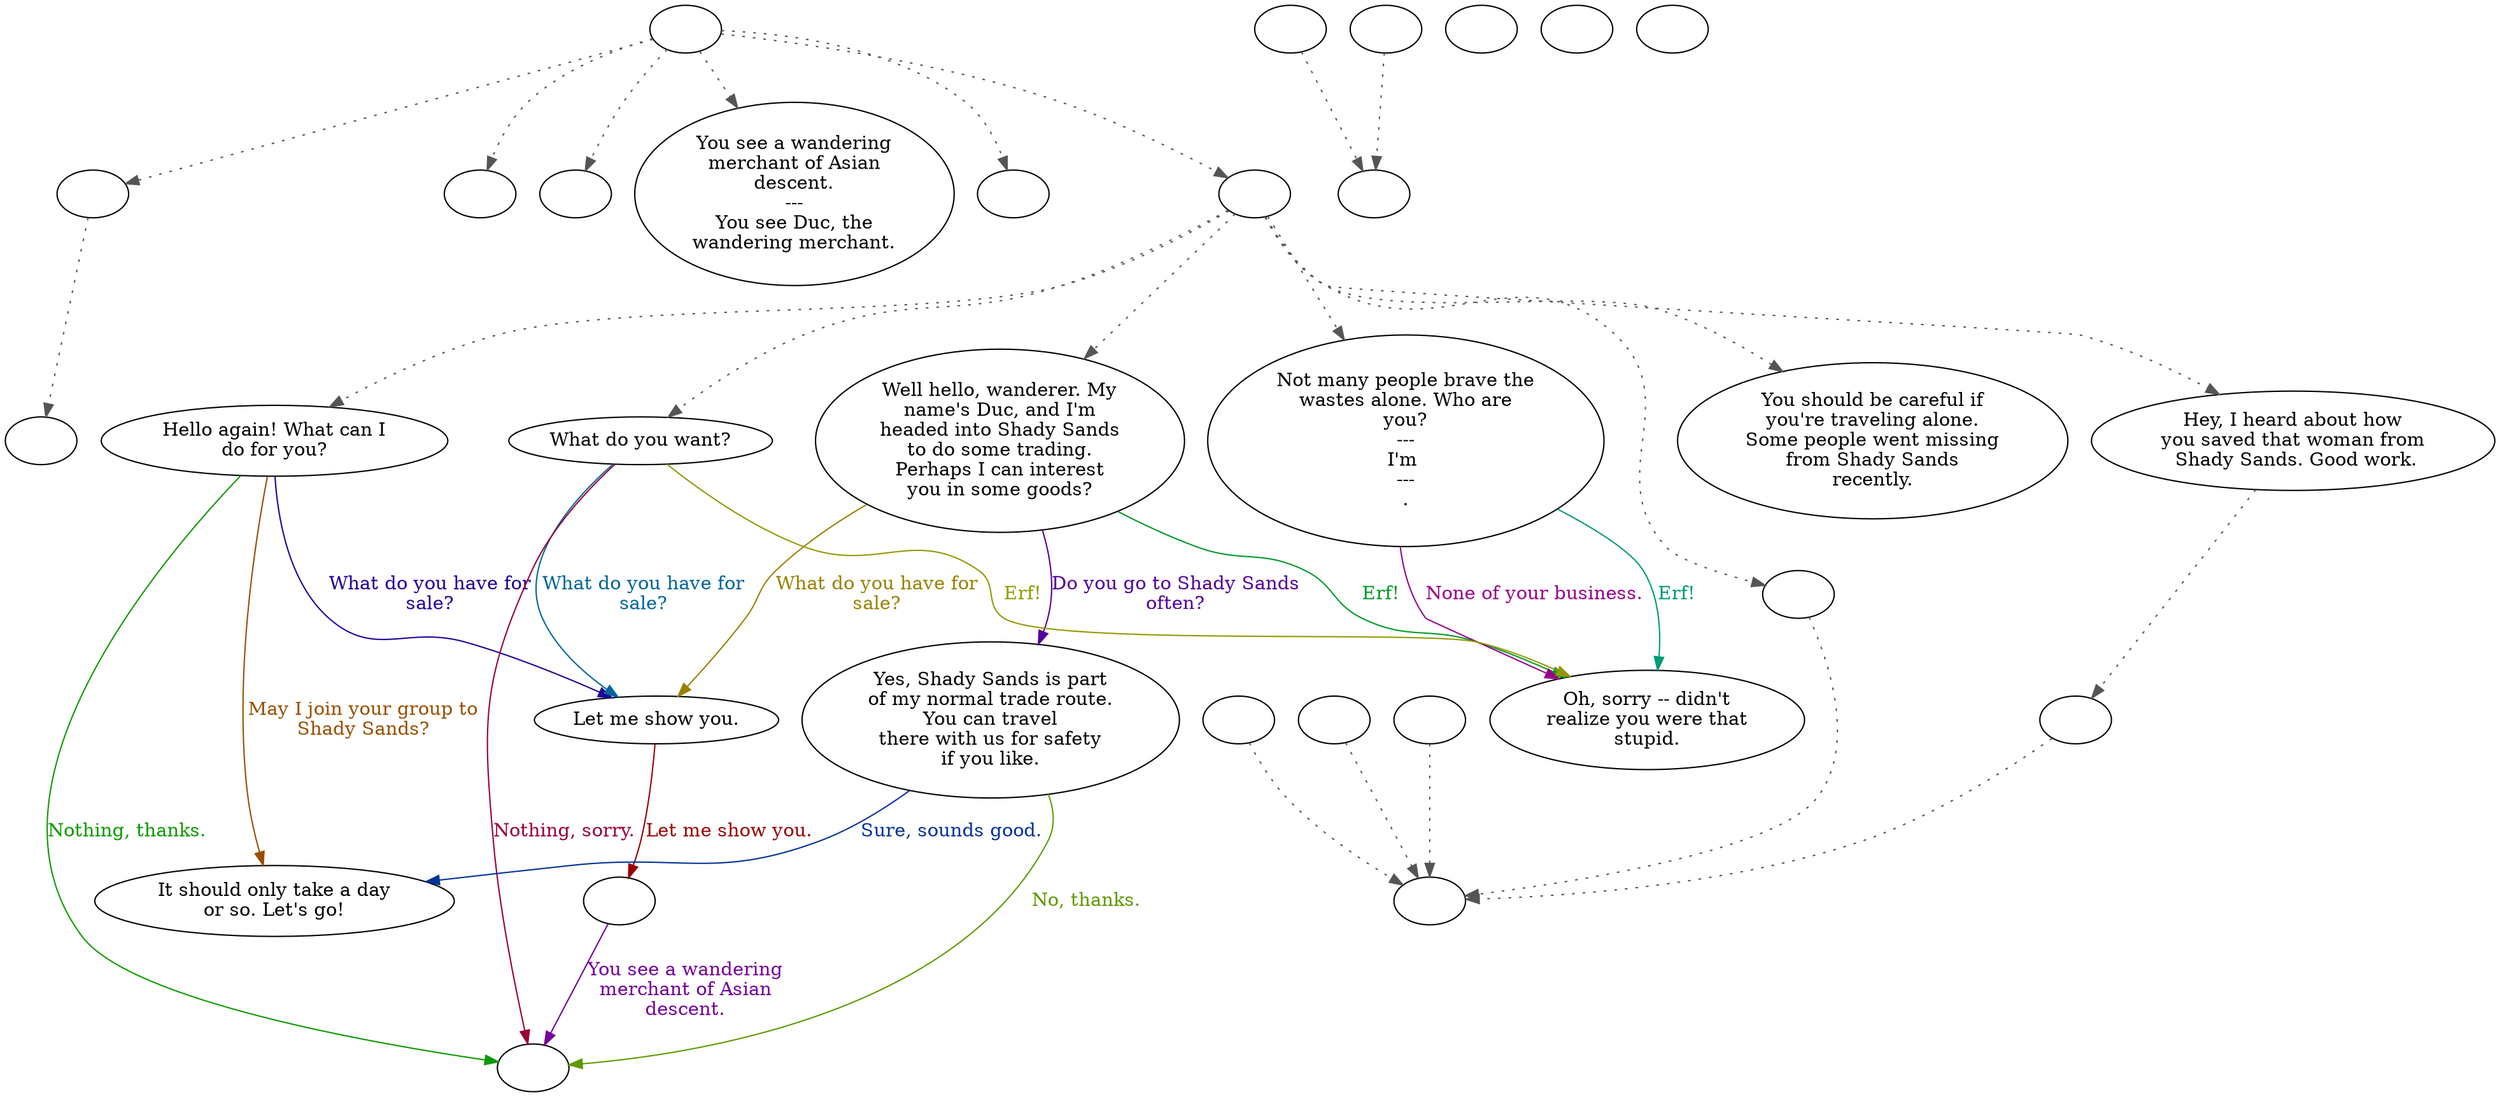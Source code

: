 digraph DUC {
  "start" [style=filled       fillcolor="#FFFFFF"       color="#000000"]
  "start" -> "critter_p_proc" [style=dotted color="#555555"]
  "start" -> "damage_p_proc" [style=dotted color="#555555"]
  "start" -> "destroy_p_proc" [style=dotted color="#555555"]
  "start" -> "look_at_p_proc" [style=dotted color="#555555"]
  "start" -> "pickup_p_proc" [style=dotted color="#555555"]
  "start" -> "talk_p_proc" [style=dotted color="#555555"]
  "start" [label=""]
  "critter_p_proc" [style=filled       fillcolor="#FFFFFF"       color="#000000"]
  "critter_p_proc" -> "flee_dude" [style=dotted color="#555555"]
  "critter_p_proc" [label=""]
  "damage_p_proc" [style=filled       fillcolor="#FFFFFF"       color="#000000"]
  "damage_p_proc" [label=""]
  "destroy_p_proc" [style=filled       fillcolor="#FFFFFF"       color="#000000"]
  "destroy_p_proc" [label=""]
  "look_at_p_proc" [style=filled       fillcolor="#FFFFFF"       color="#000000"]
  "look_at_p_proc" [label="You see a wandering\nmerchant of Asian\ndescent.\n---\nYou see Duc, the\nwandering merchant."]
  "pickup_p_proc" [style=filled       fillcolor="#FFFFFF"       color="#000000"]
  "pickup_p_proc" [label=""]
  "talk_p_proc" [style=filled       fillcolor="#FFFFFF"       color="#000000"]
  "talk_p_proc" -> "get_reaction" [style=dotted color="#555555"]
  "talk_p_proc" -> "Duc09" [style=dotted color="#555555"]
  "talk_p_proc" -> "Duc10" [style=dotted color="#555555"]
  "talk_p_proc" -> "Duc01" [style=dotted color="#555555"]
  "talk_p_proc" -> "Duc06" [style=dotted color="#555555"]
  "talk_p_proc" -> "Duc07" [style=dotted color="#555555"]
  "talk_p_proc" -> "Duc08" [style=dotted color="#555555"]
  "talk_p_proc" [label=""]
  "flee_dude" [style=filled       fillcolor="#FFFFFF"       color="#000000"]
  "flee_dude" [label=""]
  "Duc01" [style=filled       fillcolor="#FFFFFF"       color="#000000"]
  "Duc01" [label="Well hello, wanderer. My\nname's Duc, and I'm\nheaded into Shady Sands\nto do some trading.\nPerhaps I can interest\nyou in some goods?"]
  "Duc01" -> "Duc02" [label="What do you have for\nsale?" color="#998100" fontcolor="#998100"]
  "Duc01" -> "Duc03" [label="Do you go to Shady Sands\noften?" color="#540099" fontcolor="#540099"]
  "Duc01" -> "Duc04" [label="Erf!" color="#009928" fontcolor="#009928"]
  "Duc02" [style=filled       fillcolor="#FFFFFF"       color="#000000"]
  "Duc02" [label="Let me show you."]
  "Duc02" -> "DucBarter" [label="Let me show you." color="#990005" fontcolor="#990005"]
  "Duc03" [style=filled       fillcolor="#FFFFFF"       color="#000000"]
  "Duc03" [label="Yes, Shady Sands is part\nof my normal trade route.\nYou can travel\nthere with us for safety\nif you like."]
  "Duc03" -> "Duc05" [label="Sure, sounds good." color="#003299" fontcolor="#003299"]
  "Duc03" -> "DucEnd" [label="No, thanks." color="#5E9900" fontcolor="#5E9900"]
  "Duc04" [style=filled       fillcolor="#FFFFFF"       color="#000000"]
  "Duc04" [label="Oh, sorry -- didn't\nrealize you were that\nstupid."]
  "Duc05" [style=filled       fillcolor="#FFFFFF"       color="#000000"]
  "Duc05" [label="It should only take a day\nor so. Let's go!"]
  "Duc06" [style=filled       fillcolor="#FFFFFF"       color="#000000"]
  "Duc06" [label="Not many people brave the\nwastes alone. Who are\nyou?\n---\nI'm \n---\n."]
  "Duc06" -> "Duc04" [label="None of your business." color="#99008B" fontcolor="#99008B"]
  "Duc06" -> "Duc04" [label="Erf!" color="#00997A" fontcolor="#00997A"]
  "Duc07" [style=filled       fillcolor="#FFFFFF"       color="#000000"]
  "Duc07" [label="Hello again! What can I\ndo for you?"]
  "Duc07" -> "Duc05" [label="May I join your group to\nShady Sands?" color="#994E00" fontcolor="#994E00"]
  "Duc07" -> "Duc02" [label="What do you have for\nsale?" color="#210099" fontcolor="#210099"]
  "Duc07" -> "DucEnd" [label="Nothing, thanks." color="#0C9900" fontcolor="#0C9900"]
  "Duc08" [style=filled       fillcolor="#FFFFFF"       color="#000000"]
  "Duc08" [label="What do you want?"]
  "Duc08" -> "DucEnd" [label="Nothing, sorry." color="#990038" fontcolor="#990038"]
  "Duc08" -> "Duc02" [label="What do you have for\nsale?" color="#006599" fontcolor="#006599"]
  "Duc08" -> "Duc04" [label="Erf!" color="#929900" fontcolor="#929900"]
  "Duc09" [style=filled       fillcolor="#FFFFFF"       color="#000000"]
  "Duc09" [label="You should be careful if\nyou're traveling alone.\nSome people went missing\nfrom Shady Sands\nrecently."]
  "Duc10" [style=filled       fillcolor="#FFFFFF"       color="#000000"]
  "Duc10" -> "UpReact" [style=dotted color="#555555"]
  "Duc10" [label="Hey, I heard about how\nyou saved that woman from\n Shady Sands. Good work."]
  "DucBarter" [style=filled       fillcolor="#FFFFFF"       color="#000000"]
  "DucBarter" [label=""]
  "DucBarter" -> "DucEnd" [label="You see a wandering\nmerchant of Asian\ndescent." color="#740099" fontcolor="#740099"]
  "DucEnd" [style=filled       fillcolor="#FFFFFF"       color="#000000"]
  "DucEnd" [label=""]
  "get_reaction" [style=filled       fillcolor="#FFFFFF"       color="#000000"]
  "get_reaction" -> "ReactToLevel" [style=dotted color="#555555"]
  "get_reaction" [label=""]
  "ReactToLevel" [style=filled       fillcolor="#FFFFFF"       color="#000000"]
  "ReactToLevel" [label=""]
  "LevelToReact" [style=filled       fillcolor="#FFFFFF"       color="#000000"]
  "LevelToReact" [label=""]
  "UpReact" [style=filled       fillcolor="#FFFFFF"       color="#000000"]
  "UpReact" -> "ReactToLevel" [style=dotted color="#555555"]
  "UpReact" [label=""]
  "DownReact" [style=filled       fillcolor="#FFFFFF"       color="#000000"]
  "DownReact" -> "ReactToLevel" [style=dotted color="#555555"]
  "DownReact" [label=""]
  "BottomReact" [style=filled       fillcolor="#FFFFFF"       color="#000000"]
  "BottomReact" [label=""]
  "TopReact" [style=filled       fillcolor="#FFFFFF"       color="#000000"]
  "TopReact" [label=""]
  "BigUpReact" [style=filled       fillcolor="#FFFFFF"       color="#000000"]
  "BigUpReact" -> "ReactToLevel" [style=dotted color="#555555"]
  "BigUpReact" [label=""]
  "BigDownReact" [style=filled       fillcolor="#FFFFFF"       color="#000000"]
  "BigDownReact" -> "ReactToLevel" [style=dotted color="#555555"]
  "BigDownReact" [label=""]
  "UpReactLevel" [style=filled       fillcolor="#FFFFFF"       color="#000000"]
  "UpReactLevel" -> "LevelToReact" [style=dotted color="#555555"]
  "UpReactLevel" [label=""]
  "DownReactLevel" [style=filled       fillcolor="#FFFFFF"       color="#000000"]
  "DownReactLevel" -> "LevelToReact" [style=dotted color="#555555"]
  "DownReactLevel" [label=""]
  "Goodbyes" [style=filled       fillcolor="#FFFFFF"       color="#000000"]
  "Goodbyes" [label=""]
}